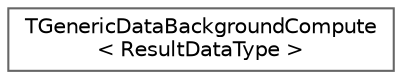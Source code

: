 digraph "Graphical Class Hierarchy"
{
 // INTERACTIVE_SVG=YES
 // LATEX_PDF_SIZE
  bgcolor="transparent";
  edge [fontname=Helvetica,fontsize=10,labelfontname=Helvetica,labelfontsize=10];
  node [fontname=Helvetica,fontsize=10,shape=box,height=0.2,width=0.4];
  rankdir="LR";
  Node0 [id="Node000000",label="TGenericDataBackgroundCompute\l\< ResultDataType \>",height=0.2,width=0.4,color="grey40", fillcolor="white", style="filled",URL="$d8/dcf/classTGenericDataBackgroundCompute.html",tooltip="UMeshOpPreviewWithBackgroundCompute is an infrastructure object that implements a common UI pattern i..."];
}
